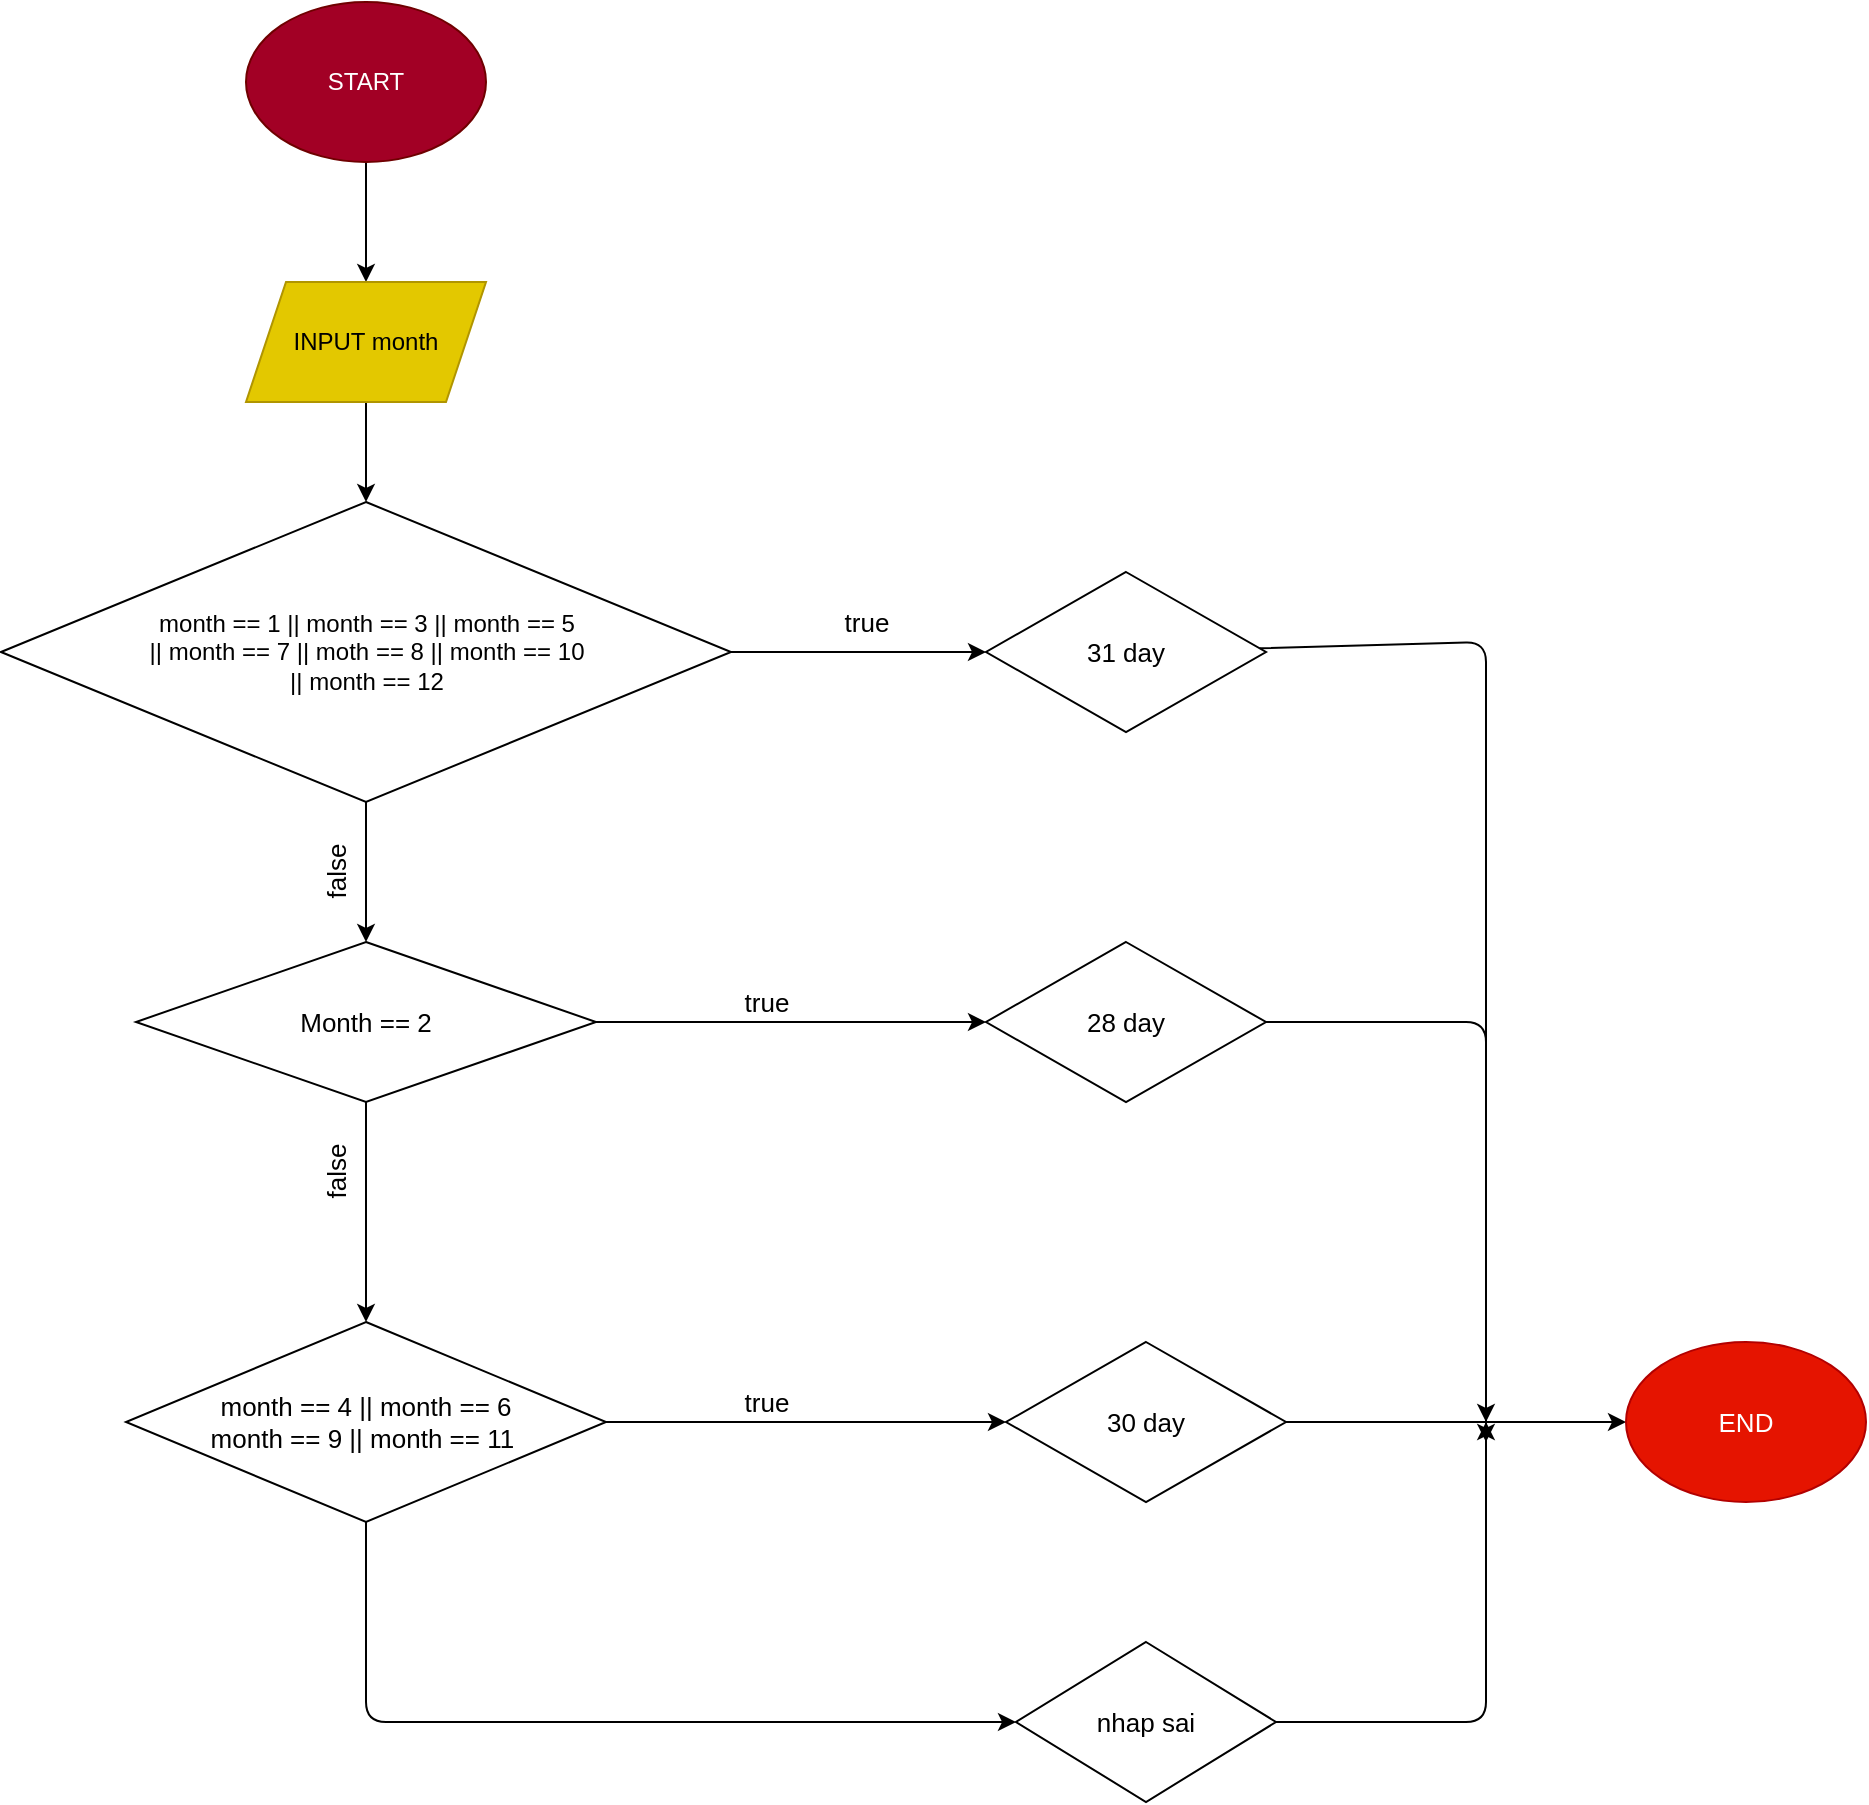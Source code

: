 <mxfile>
    <diagram id="JeHCoob5_CxwxNlb9thr" name="Page-1">
        <mxGraphModel dx="1309" dy="1033" grid="1" gridSize="10" guides="1" tooltips="1" connect="1" arrows="1" fold="1" page="1" pageScale="1" pageWidth="850" pageHeight="1100" math="0" shadow="0">
            <root>
                <mxCell id="0"/>
                <mxCell id="1" parent="0"/>
                <mxCell id="6" value="" style="edgeStyle=none;html=1;fontSize=13;" edge="1" parent="1" source="2" target="3">
                    <mxGeometry relative="1" as="geometry"/>
                </mxCell>
                <mxCell id="2" value="START" style="ellipse;whiteSpace=wrap;html=1;fillColor=#a20025;fontColor=#ffffff;strokeColor=#6F0000;" vertex="1" parent="1">
                    <mxGeometry x="270" y="40" width="120" height="80" as="geometry"/>
                </mxCell>
                <mxCell id="7" value="" style="edgeStyle=none;html=1;fontSize=13;" edge="1" parent="1" source="3" target="4">
                    <mxGeometry relative="1" as="geometry"/>
                </mxCell>
                <mxCell id="3" value="INPUT month" style="shape=parallelogram;perimeter=parallelogramPerimeter;whiteSpace=wrap;html=1;fixedSize=1;fillColor=#e3c800;fontColor=#000000;strokeColor=#B09500;" vertex="1" parent="1">
                    <mxGeometry x="270" y="180" width="120" height="60" as="geometry"/>
                </mxCell>
                <mxCell id="8" value="" style="edgeStyle=none;html=1;fontSize=13;" edge="1" parent="1" source="4" target="5">
                    <mxGeometry relative="1" as="geometry"/>
                </mxCell>
                <mxCell id="15" style="edgeStyle=none;html=1;fontSize=13;" edge="1" parent="1" source="4" target="10">
                    <mxGeometry relative="1" as="geometry"/>
                </mxCell>
                <mxCell id="4" value="month == 1 || month == 3 || month == 5&lt;br&gt;|| month == 7 || moth == 8 || month == 10&lt;br&gt;|| month == 12" style="rhombus;whiteSpace=wrap;html=1;" vertex="1" parent="1">
                    <mxGeometry x="147.5" y="290" width="365" height="150" as="geometry"/>
                </mxCell>
                <mxCell id="13" value="" style="edgeStyle=none;html=1;fontSize=13;" edge="1" parent="1" source="5" target="12">
                    <mxGeometry relative="1" as="geometry"/>
                </mxCell>
                <mxCell id="14" style="edgeStyle=none;html=1;entryX=0;entryY=0.5;entryDx=0;entryDy=0;fontSize=13;" edge="1" parent="1" source="5" target="11">
                    <mxGeometry relative="1" as="geometry"/>
                </mxCell>
                <mxCell id="5" value="Month == 2" style="rhombus;whiteSpace=wrap;html=1;fontSize=13;" vertex="1" parent="1">
                    <mxGeometry x="215" y="510" width="230" height="80" as="geometry"/>
                </mxCell>
                <mxCell id="33" style="edgeStyle=none;html=1;fontSize=13;" edge="1" parent="1" source="10">
                    <mxGeometry relative="1" as="geometry">
                        <mxPoint x="890" y="760" as="targetPoint"/>
                        <Array as="points">
                            <mxPoint x="890" y="360"/>
                        </Array>
                    </mxGeometry>
                </mxCell>
                <mxCell id="10" value="31 day" style="rhombus;whiteSpace=wrap;html=1;fontSize=13;" vertex="1" parent="1">
                    <mxGeometry x="640" y="325" width="140" height="80" as="geometry"/>
                </mxCell>
                <mxCell id="31" style="edgeStyle=none;html=1;fontSize=13;" edge="1" parent="1" source="11">
                    <mxGeometry relative="1" as="geometry">
                        <mxPoint x="890" y="750" as="targetPoint"/>
                        <Array as="points">
                            <mxPoint x="890" y="550"/>
                        </Array>
                    </mxGeometry>
                </mxCell>
                <mxCell id="11" value="28 day" style="rhombus;whiteSpace=wrap;html=1;fontSize=13;" vertex="1" parent="1">
                    <mxGeometry x="640" y="510" width="140" height="80" as="geometry"/>
                </mxCell>
                <mxCell id="19" style="edgeStyle=none;html=1;fontSize=13;" edge="1" parent="1" source="12" target="16">
                    <mxGeometry relative="1" as="geometry"/>
                </mxCell>
                <mxCell id="28" style="edgeStyle=none;html=1;entryX=0;entryY=0.5;entryDx=0;entryDy=0;fontSize=13;" edge="1" parent="1" source="12" target="27">
                    <mxGeometry relative="1" as="geometry">
                        <Array as="points">
                            <mxPoint x="330" y="900"/>
                        </Array>
                    </mxGeometry>
                </mxCell>
                <mxCell id="12" value="month == 4 || month == 6&lt;br&gt;month == 9 || month == 11&amp;nbsp;" style="rhombus;whiteSpace=wrap;html=1;fontSize=13;" vertex="1" parent="1">
                    <mxGeometry x="210" y="700" width="240" height="100" as="geometry"/>
                </mxCell>
                <mxCell id="30" style="edgeStyle=none;html=1;exitX=1;exitY=0.5;exitDx=0;exitDy=0;entryX=0;entryY=0.5;entryDx=0;entryDy=0;fontSize=13;" edge="1" parent="1" source="16" target="29">
                    <mxGeometry relative="1" as="geometry"/>
                </mxCell>
                <mxCell id="16" value="30 day" style="rhombus;whiteSpace=wrap;html=1;fontSize=13;" vertex="1" parent="1">
                    <mxGeometry x="650" y="710" width="140" height="80" as="geometry"/>
                </mxCell>
                <mxCell id="20" value="false" style="text;html=1;align=center;verticalAlign=middle;resizable=0;points=[];autosize=1;strokeColor=none;fillColor=none;fontSize=13;rotation=270;" vertex="1" parent="1">
                    <mxGeometry x="290" y="460" width="50" height="30" as="geometry"/>
                </mxCell>
                <mxCell id="22" value="false&lt;br&gt;" style="text;html=1;align=center;verticalAlign=middle;resizable=0;points=[];autosize=1;strokeColor=none;fillColor=none;fontSize=13;rotation=270;" vertex="1" parent="1">
                    <mxGeometry x="290" y="610" width="50" height="30" as="geometry"/>
                </mxCell>
                <mxCell id="23" value="true" style="text;html=1;align=center;verticalAlign=middle;resizable=0;points=[];autosize=1;strokeColor=none;fillColor=none;fontSize=13;" vertex="1" parent="1">
                    <mxGeometry x="555" y="335" width="50" height="30" as="geometry"/>
                </mxCell>
                <mxCell id="24" value="true" style="text;html=1;align=center;verticalAlign=middle;resizable=0;points=[];autosize=1;strokeColor=none;fillColor=none;fontSize=13;" vertex="1" parent="1">
                    <mxGeometry x="505" y="525" width="50" height="30" as="geometry"/>
                </mxCell>
                <mxCell id="25" value="true" style="text;html=1;align=center;verticalAlign=middle;resizable=0;points=[];autosize=1;strokeColor=none;fillColor=none;fontSize=13;" vertex="1" parent="1">
                    <mxGeometry x="505" y="725" width="50" height="30" as="geometry"/>
                </mxCell>
                <mxCell id="32" style="edgeStyle=none;html=1;fontSize=13;" edge="1" parent="1" source="27">
                    <mxGeometry relative="1" as="geometry">
                        <mxPoint x="890" y="750" as="targetPoint"/>
                        <Array as="points">
                            <mxPoint x="890" y="900"/>
                        </Array>
                    </mxGeometry>
                </mxCell>
                <mxCell id="27" value="nhap sai&lt;br&gt;" style="rhombus;whiteSpace=wrap;html=1;fontSize=13;" vertex="1" parent="1">
                    <mxGeometry x="655" y="860" width="130" height="80" as="geometry"/>
                </mxCell>
                <mxCell id="29" value="END" style="ellipse;whiteSpace=wrap;html=1;fontSize=13;fillColor=#e51400;fontColor=#ffffff;strokeColor=#B20000;" vertex="1" parent="1">
                    <mxGeometry x="960" y="710" width="120" height="80" as="geometry"/>
                </mxCell>
            </root>
        </mxGraphModel>
    </diagram>
</mxfile>